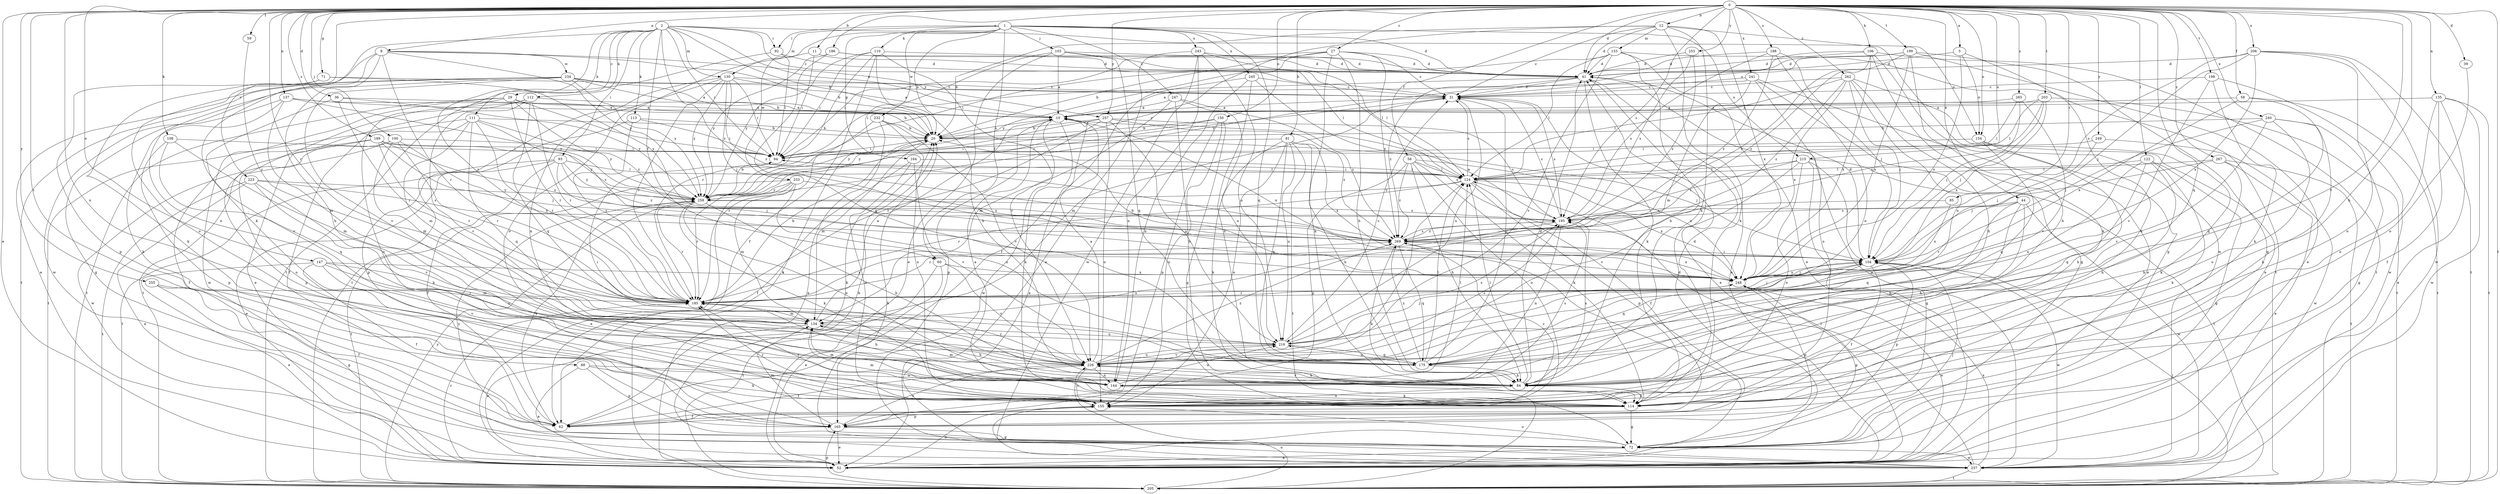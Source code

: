 strict digraph  {
0;
1;
2;
3;
8;
10;
11;
12;
20;
27;
29;
31;
36;
39;
41;
44;
52;
56;
58;
59;
60;
62;
71;
72;
81;
84;
85;
88;
92;
93;
94;
100;
103;
104;
106;
108;
110;
111;
112;
113;
114;
122;
124;
130;
133;
134;
135;
137;
144;
147;
150;
154;
155;
164;
165;
175;
185;
186;
188;
189;
195;
198;
199;
203;
205;
206;
215;
216;
223;
226;
232;
233;
234;
237;
240;
241;
243;
245;
247;
248;
249;
253;
255;
257;
258;
262;
265;
267;
269;
0 -> 3  [label=a];
0 -> 8  [label=a];
0 -> 11  [label=b];
0 -> 12  [label=b];
0 -> 27  [label=c];
0 -> 36  [label=d];
0 -> 39  [label=d];
0 -> 41  [label=d];
0 -> 44  [label=e];
0 -> 52  [label=e];
0 -> 56  [label=f];
0 -> 58  [label=f];
0 -> 59  [label=f];
0 -> 71  [label=g];
0 -> 81  [label=h];
0 -> 84  [label=h];
0 -> 85  [label=i];
0 -> 88  [label=i];
0 -> 100  [label=j];
0 -> 106  [label=k];
0 -> 108  [label=k];
0 -> 122  [label=l];
0 -> 135  [label=n];
0 -> 137  [label=n];
0 -> 144  [label=n];
0 -> 147  [label=o];
0 -> 150  [label=o];
0 -> 154  [label=o];
0 -> 175  [label=q];
0 -> 185  [label=r];
0 -> 186  [label=s];
0 -> 188  [label=s];
0 -> 189  [label=s];
0 -> 195  [label=s];
0 -> 198  [label=t];
0 -> 199  [label=t];
0 -> 203  [label=t];
0 -> 205  [label=t];
0 -> 206  [label=u];
0 -> 215  [label=u];
0 -> 223  [label=v];
0 -> 226  [label=v];
0 -> 240  [label=x];
0 -> 241  [label=x];
0 -> 249  [label=y];
0 -> 253  [label=y];
0 -> 255  [label=y];
0 -> 257  [label=y];
0 -> 262  [label=z];
0 -> 265  [label=z];
0 -> 267  [label=z];
1 -> 20  [label=b];
1 -> 41  [label=d];
1 -> 60  [label=f];
1 -> 92  [label=i];
1 -> 103  [label=j];
1 -> 110  [label=k];
1 -> 130  [label=m];
1 -> 164  [label=p];
1 -> 175  [label=q];
1 -> 215  [label=u];
1 -> 232  [label=w];
1 -> 233  [label=w];
1 -> 243  [label=x];
1 -> 245  [label=x];
1 -> 247  [label=x];
2 -> 10  [label=a];
2 -> 20  [label=b];
2 -> 29  [label=c];
2 -> 31  [label=c];
2 -> 60  [label=f];
2 -> 92  [label=i];
2 -> 93  [label=i];
2 -> 94  [label=i];
2 -> 111  [label=k];
2 -> 112  [label=k];
2 -> 113  [label=k];
2 -> 114  [label=k];
2 -> 130  [label=m];
2 -> 154  [label=o];
2 -> 185  [label=r];
2 -> 269  [label=z];
3 -> 41  [label=d];
3 -> 114  [label=k];
3 -> 154  [label=o];
3 -> 248  [label=x];
8 -> 20  [label=b];
8 -> 84  [label=h];
8 -> 144  [label=n];
8 -> 155  [label=o];
8 -> 185  [label=r];
8 -> 234  [label=w];
8 -> 257  [label=y];
8 -> 258  [label=y];
10 -> 20  [label=b];
10 -> 114  [label=k];
10 -> 165  [label=p];
10 -> 237  [label=w];
10 -> 248  [label=x];
11 -> 41  [label=d];
11 -> 94  [label=i];
11 -> 155  [label=o];
12 -> 20  [label=b];
12 -> 31  [label=c];
12 -> 41  [label=d];
12 -> 84  [label=h];
12 -> 114  [label=k];
12 -> 133  [label=m];
12 -> 237  [label=w];
12 -> 248  [label=x];
12 -> 258  [label=y];
20 -> 94  [label=i];
20 -> 104  [label=j];
20 -> 134  [label=m];
27 -> 20  [label=b];
27 -> 31  [label=c];
27 -> 41  [label=d];
27 -> 84  [label=h];
27 -> 94  [label=i];
27 -> 114  [label=k];
27 -> 258  [label=y];
27 -> 269  [label=z];
29 -> 10  [label=a];
29 -> 94  [label=i];
29 -> 155  [label=o];
29 -> 185  [label=r];
29 -> 205  [label=t];
29 -> 237  [label=w];
29 -> 269  [label=z];
31 -> 10  [label=a];
31 -> 52  [label=e];
31 -> 134  [label=m];
31 -> 195  [label=s];
31 -> 216  [label=u];
36 -> 10  [label=a];
36 -> 185  [label=r];
36 -> 226  [label=v];
36 -> 258  [label=y];
39 -> 155  [label=o];
41 -> 31  [label=c];
41 -> 52  [label=e];
41 -> 94  [label=i];
41 -> 114  [label=k];
41 -> 237  [label=w];
41 -> 269  [label=z];
44 -> 84  [label=h];
44 -> 144  [label=n];
44 -> 175  [label=q];
44 -> 185  [label=r];
44 -> 195  [label=s];
44 -> 237  [label=w];
52 -> 41  [label=d];
52 -> 155  [label=o];
52 -> 185  [label=r];
52 -> 269  [label=z];
56 -> 84  [label=h];
56 -> 114  [label=k];
56 -> 124  [label=l];
56 -> 155  [label=o];
56 -> 165  [label=p];
56 -> 248  [label=x];
56 -> 269  [label=z];
58 -> 10  [label=a];
58 -> 175  [label=q];
58 -> 205  [label=t];
58 -> 248  [label=x];
59 -> 185  [label=r];
60 -> 52  [label=e];
60 -> 205  [label=t];
60 -> 226  [label=v];
60 -> 248  [label=x];
62 -> 20  [label=b];
62 -> 258  [label=y];
71 -> 31  [label=c];
71 -> 114  [label=k];
71 -> 165  [label=p];
71 -> 195  [label=s];
72 -> 20  [label=b];
72 -> 52  [label=e];
72 -> 104  [label=j];
72 -> 155  [label=o];
72 -> 226  [label=v];
72 -> 237  [label=w];
72 -> 258  [label=y];
81 -> 84  [label=h];
81 -> 94  [label=i];
81 -> 114  [label=k];
81 -> 155  [label=o];
81 -> 175  [label=q];
81 -> 205  [label=t];
81 -> 216  [label=u];
81 -> 248  [label=x];
84 -> 41  [label=d];
84 -> 114  [label=k];
84 -> 124  [label=l];
84 -> 134  [label=m];
84 -> 155  [label=o];
84 -> 195  [label=s];
84 -> 226  [label=v];
85 -> 195  [label=s];
85 -> 248  [label=x];
88 -> 52  [label=e];
88 -> 114  [label=k];
88 -> 144  [label=n];
88 -> 165  [label=p];
92 -> 41  [label=d];
92 -> 94  [label=i];
92 -> 205  [label=t];
93 -> 52  [label=e];
93 -> 62  [label=f];
93 -> 104  [label=j];
93 -> 124  [label=l];
93 -> 205  [label=t];
93 -> 258  [label=y];
93 -> 269  [label=z];
94 -> 124  [label=l];
100 -> 94  [label=i];
100 -> 134  [label=m];
100 -> 155  [label=o];
100 -> 185  [label=r];
100 -> 237  [label=w];
100 -> 248  [label=x];
103 -> 10  [label=a];
103 -> 41  [label=d];
103 -> 52  [label=e];
103 -> 124  [label=l];
103 -> 175  [label=q];
103 -> 205  [label=t];
104 -> 41  [label=d];
104 -> 62  [label=f];
104 -> 165  [label=p];
104 -> 175  [label=q];
104 -> 237  [label=w];
104 -> 248  [label=x];
106 -> 41  [label=d];
106 -> 72  [label=g];
106 -> 114  [label=k];
106 -> 205  [label=t];
106 -> 248  [label=x];
106 -> 258  [label=y];
106 -> 269  [label=z];
108 -> 94  [label=i];
108 -> 134  [label=m];
108 -> 165  [label=p];
108 -> 175  [label=q];
110 -> 41  [label=d];
110 -> 62  [label=f];
110 -> 84  [label=h];
110 -> 94  [label=i];
110 -> 185  [label=r];
110 -> 226  [label=v];
110 -> 258  [label=y];
111 -> 20  [label=b];
111 -> 62  [label=f];
111 -> 134  [label=m];
111 -> 175  [label=q];
111 -> 185  [label=r];
111 -> 205  [label=t];
111 -> 258  [label=y];
111 -> 269  [label=z];
112 -> 10  [label=a];
112 -> 52  [label=e];
112 -> 175  [label=q];
112 -> 185  [label=r];
112 -> 205  [label=t];
112 -> 226  [label=v];
113 -> 20  [label=b];
113 -> 94  [label=i];
113 -> 165  [label=p];
113 -> 185  [label=r];
114 -> 10  [label=a];
114 -> 41  [label=d];
114 -> 62  [label=f];
114 -> 72  [label=g];
114 -> 134  [label=m];
114 -> 185  [label=r];
122 -> 72  [label=g];
122 -> 84  [label=h];
122 -> 114  [label=k];
122 -> 124  [label=l];
122 -> 175  [label=q];
122 -> 216  [label=u];
124 -> 31  [label=c];
124 -> 62  [label=f];
124 -> 94  [label=i];
124 -> 165  [label=p];
124 -> 185  [label=r];
124 -> 248  [label=x];
124 -> 258  [label=y];
130 -> 10  [label=a];
130 -> 31  [label=c];
130 -> 94  [label=i];
130 -> 104  [label=j];
130 -> 144  [label=n];
130 -> 185  [label=r];
130 -> 205  [label=t];
130 -> 258  [label=y];
130 -> 269  [label=z];
133 -> 41  [label=d];
133 -> 52  [label=e];
133 -> 84  [label=h];
133 -> 94  [label=i];
133 -> 124  [label=l];
133 -> 205  [label=t];
133 -> 226  [label=v];
134 -> 10  [label=a];
134 -> 52  [label=e];
134 -> 84  [label=h];
134 -> 216  [label=u];
135 -> 10  [label=a];
135 -> 52  [label=e];
135 -> 62  [label=f];
135 -> 155  [label=o];
135 -> 205  [label=t];
135 -> 237  [label=w];
137 -> 10  [label=a];
137 -> 20  [label=b];
137 -> 72  [label=g];
137 -> 114  [label=k];
137 -> 134  [label=m];
137 -> 258  [label=y];
144 -> 114  [label=k];
144 -> 124  [label=l];
144 -> 134  [label=m];
144 -> 195  [label=s];
144 -> 216  [label=u];
147 -> 52  [label=e];
147 -> 62  [label=f];
147 -> 134  [label=m];
147 -> 216  [label=u];
147 -> 226  [label=v];
147 -> 248  [label=x];
150 -> 20  [label=b];
150 -> 72  [label=g];
150 -> 155  [label=o];
150 -> 165  [label=p];
150 -> 258  [label=y];
154 -> 84  [label=h];
154 -> 94  [label=i];
154 -> 114  [label=k];
154 -> 175  [label=q];
155 -> 165  [label=p];
155 -> 185  [label=r];
155 -> 269  [label=z];
164 -> 62  [label=f];
164 -> 124  [label=l];
164 -> 155  [label=o];
164 -> 226  [label=v];
165 -> 52  [label=e];
165 -> 72  [label=g];
165 -> 134  [label=m];
165 -> 226  [label=v];
175 -> 31  [label=c];
175 -> 84  [label=h];
175 -> 124  [label=l];
175 -> 216  [label=u];
175 -> 269  [label=z];
185 -> 20  [label=b];
185 -> 84  [label=h];
185 -> 104  [label=j];
185 -> 134  [label=m];
185 -> 248  [label=x];
185 -> 269  [label=z];
186 -> 41  [label=d];
186 -> 124  [label=l];
186 -> 175  [label=q];
186 -> 258  [label=y];
188 -> 41  [label=d];
188 -> 104  [label=j];
188 -> 144  [label=n];
188 -> 195  [label=s];
188 -> 269  [label=z];
189 -> 62  [label=f];
189 -> 94  [label=i];
189 -> 104  [label=j];
189 -> 165  [label=p];
189 -> 185  [label=r];
189 -> 258  [label=y];
189 -> 269  [label=z];
195 -> 10  [label=a];
195 -> 31  [label=c];
195 -> 144  [label=n];
195 -> 185  [label=r];
195 -> 269  [label=z];
198 -> 31  [label=c];
198 -> 114  [label=k];
198 -> 226  [label=v];
198 -> 237  [label=w];
199 -> 31  [label=c];
199 -> 41  [label=d];
199 -> 52  [label=e];
199 -> 72  [label=g];
199 -> 84  [label=h];
199 -> 248  [label=x];
199 -> 269  [label=z];
203 -> 10  [label=a];
203 -> 104  [label=j];
203 -> 124  [label=l];
203 -> 205  [label=t];
203 -> 248  [label=x];
203 -> 269  [label=z];
205 -> 104  [label=j];
205 -> 155  [label=o];
205 -> 165  [label=p];
205 -> 258  [label=y];
206 -> 41  [label=d];
206 -> 104  [label=j];
206 -> 155  [label=o];
206 -> 195  [label=s];
206 -> 205  [label=t];
206 -> 237  [label=w];
206 -> 248  [label=x];
215 -> 72  [label=g];
215 -> 104  [label=j];
215 -> 124  [label=l];
215 -> 155  [label=o];
215 -> 195  [label=s];
215 -> 205  [label=t];
215 -> 226  [label=v];
216 -> 31  [label=c];
216 -> 104  [label=j];
216 -> 175  [label=q];
216 -> 195  [label=s];
216 -> 226  [label=v];
223 -> 52  [label=e];
223 -> 84  [label=h];
223 -> 195  [label=s];
223 -> 205  [label=t];
223 -> 226  [label=v];
223 -> 258  [label=y];
226 -> 10  [label=a];
226 -> 62  [label=f];
226 -> 84  [label=h];
226 -> 94  [label=i];
226 -> 124  [label=l];
226 -> 144  [label=n];
226 -> 155  [label=o];
226 -> 185  [label=r];
226 -> 195  [label=s];
226 -> 216  [label=u];
226 -> 269  [label=z];
232 -> 20  [label=b];
232 -> 52  [label=e];
232 -> 155  [label=o];
232 -> 185  [label=r];
232 -> 226  [label=v];
233 -> 52  [label=e];
233 -> 134  [label=m];
233 -> 185  [label=r];
233 -> 205  [label=t];
233 -> 216  [label=u];
233 -> 258  [label=y];
233 -> 269  [label=z];
234 -> 10  [label=a];
234 -> 20  [label=b];
234 -> 31  [label=c];
234 -> 52  [label=e];
234 -> 205  [label=t];
234 -> 226  [label=v];
234 -> 237  [label=w];
234 -> 258  [label=y];
237 -> 10  [label=a];
237 -> 20  [label=b];
237 -> 124  [label=l];
237 -> 205  [label=t];
237 -> 248  [label=x];
240 -> 20  [label=b];
240 -> 72  [label=g];
240 -> 104  [label=j];
240 -> 114  [label=k];
240 -> 155  [label=o];
240 -> 226  [label=v];
241 -> 10  [label=a];
241 -> 31  [label=c];
241 -> 52  [label=e];
241 -> 72  [label=g];
241 -> 134  [label=m];
241 -> 155  [label=o];
243 -> 41  [label=d];
243 -> 52  [label=e];
243 -> 124  [label=l];
243 -> 144  [label=n];
243 -> 216  [label=u];
243 -> 237  [label=w];
245 -> 31  [label=c];
245 -> 62  [label=f];
245 -> 84  [label=h];
245 -> 144  [label=n];
245 -> 248  [label=x];
247 -> 10  [label=a];
247 -> 84  [label=h];
247 -> 134  [label=m];
247 -> 216  [label=u];
247 -> 269  [label=z];
248 -> 20  [label=b];
248 -> 52  [label=e];
248 -> 72  [label=g];
248 -> 104  [label=j];
248 -> 165  [label=p];
248 -> 185  [label=r];
249 -> 94  [label=i];
249 -> 104  [label=j];
249 -> 237  [label=w];
253 -> 41  [label=d];
253 -> 195  [label=s];
253 -> 269  [label=z];
255 -> 62  [label=f];
255 -> 72  [label=g];
255 -> 185  [label=r];
257 -> 20  [label=b];
257 -> 155  [label=o];
257 -> 185  [label=r];
257 -> 195  [label=s];
257 -> 216  [label=u];
257 -> 258  [label=y];
257 -> 269  [label=z];
258 -> 20  [label=b];
258 -> 31  [label=c];
258 -> 84  [label=h];
258 -> 114  [label=k];
258 -> 144  [label=n];
258 -> 185  [label=r];
258 -> 195  [label=s];
262 -> 31  [label=c];
262 -> 52  [label=e];
262 -> 84  [label=h];
262 -> 104  [label=j];
262 -> 124  [label=l];
262 -> 216  [label=u];
262 -> 248  [label=x];
262 -> 269  [label=z];
265 -> 10  [label=a];
265 -> 104  [label=j];
265 -> 124  [label=l];
265 -> 226  [label=v];
267 -> 52  [label=e];
267 -> 84  [label=h];
267 -> 104  [label=j];
267 -> 124  [label=l];
267 -> 205  [label=t];
269 -> 104  [label=j];
269 -> 114  [label=k];
269 -> 175  [label=q];
269 -> 195  [label=s];
269 -> 248  [label=x];
}
